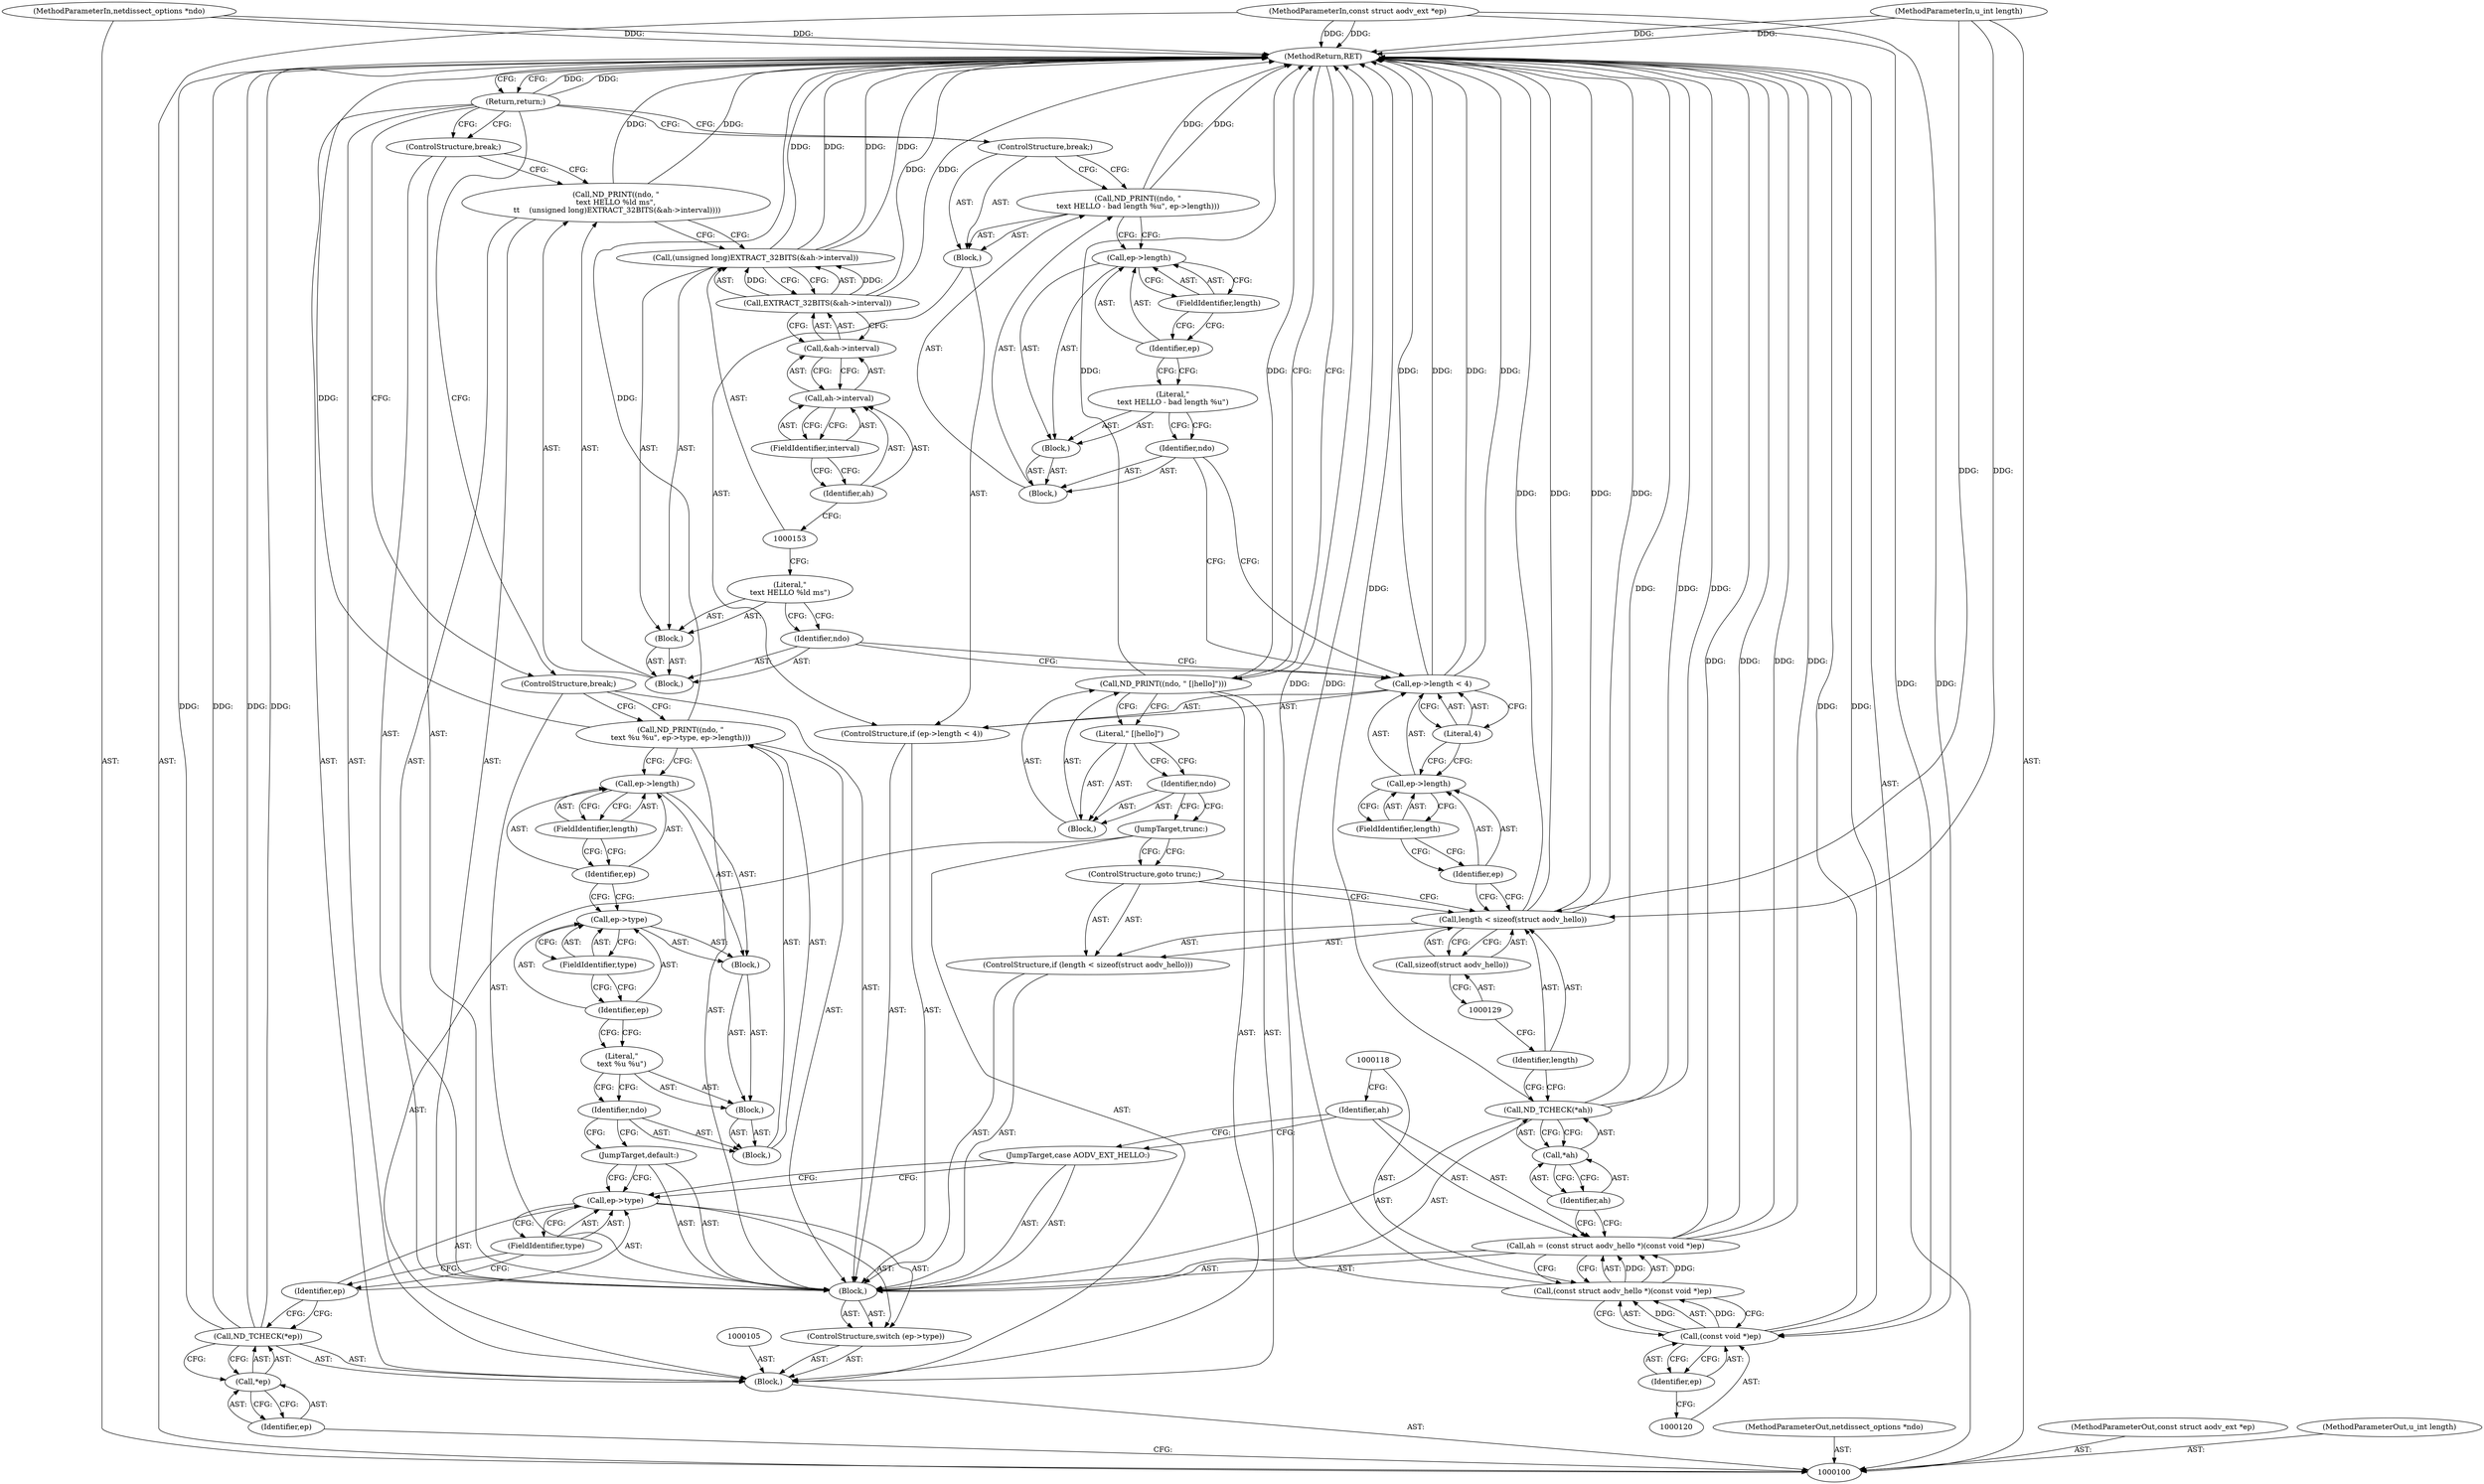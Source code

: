 digraph "0_tcpdump_cbddb98484ea8ec1deece351abd56e063d775b38" {
"1000180" [label="(MethodReturn,RET)"];
"1000101" [label="(MethodParameterIn,netdissect_options *ndo)"];
"1000234" [label="(MethodParameterOut,netdissect_options *ndo)"];
"1000123" [label="(Call,*ah)"];
"1000124" [label="(Identifier,ah)"];
"1000122" [label="(Call,ND_TCHECK(*ah))"];
"1000128" [label="(Call,sizeof(struct aodv_hello))"];
"1000125" [label="(ControlStructure,if (length < sizeof(struct aodv_hello)))"];
"1000126" [label="(Call,length < sizeof(struct aodv_hello))"];
"1000127" [label="(Identifier,length)"];
"1000130" [label="(ControlStructure,goto trunc;)"];
"1000135" [label="(FieldIdentifier,length)"];
"1000136" [label="(Literal,4)"];
"1000131" [label="(ControlStructure,if (ep->length < 4))"];
"1000137" [label="(Block,)"];
"1000132" [label="(Call,ep->length < 4)"];
"1000133" [label="(Call,ep->length)"];
"1000134" [label="(Identifier,ep)"];
"1000139" [label="(Block,)"];
"1000140" [label="(Identifier,ndo)"];
"1000141" [label="(Block,)"];
"1000142" [label="(Literal,\"\n\text HELLO - bad length %u\")"];
"1000138" [label="(Call,ND_PRINT((ndo, \"\n\text HELLO - bad length %u\", ep->length)))"];
"1000143" [label="(Call,ep->length)"];
"1000144" [label="(Identifier,ep)"];
"1000145" [label="(FieldIdentifier,length)"];
"1000146" [label="(ControlStructure,break;)"];
"1000148" [label="(Block,)"];
"1000149" [label="(Identifier,ndo)"];
"1000150" [label="(Block,)"];
"1000151" [label="(Literal,\"\n\text HELLO %ld ms\")"];
"1000147" [label="(Call,ND_PRINT((ndo, \"\n\text HELLO %ld ms\",\n \t\t    (unsigned long)EXTRACT_32BITS(&ah->interval))))"];
"1000154" [label="(Call,EXTRACT_32BITS(&ah->interval))"];
"1000155" [label="(Call,&ah->interval)"];
"1000156" [label="(Call,ah->interval)"];
"1000157" [label="(Identifier,ah)"];
"1000158" [label="(FieldIdentifier,interval)"];
"1000152" [label="(Call,(unsigned long)EXTRACT_32BITS(&ah->interval))"];
"1000159" [label="(ControlStructure,break;)"];
"1000102" [label="(MethodParameterIn,const struct aodv_ext *ep)"];
"1000235" [label="(MethodParameterOut,const struct aodv_ext *ep)"];
"1000103" [label="(MethodParameterIn,u_int length)"];
"1000236" [label="(MethodParameterOut,u_int length)"];
"1000160" [label="(JumpTarget,default:)"];
"1000162" [label="(Block,)"];
"1000163" [label="(Identifier,ndo)"];
"1000164" [label="(Block,)"];
"1000165" [label="(Literal,\"\n\text %u %u\")"];
"1000161" [label="(Call,ND_PRINT((ndo, \"\n\text %u %u\", ep->type, ep->length)))"];
"1000166" [label="(Block,)"];
"1000167" [label="(Call,ep->type)"];
"1000168" [label="(Identifier,ep)"];
"1000169" [label="(FieldIdentifier,type)"];
"1000170" [label="(Call,ep->length)"];
"1000171" [label="(Identifier,ep)"];
"1000172" [label="(FieldIdentifier,length)"];
"1000173" [label="(ControlStructure,break;)"];
"1000174" [label="(Return,return;)"];
"1000175" [label="(JumpTarget,trunc:)"];
"1000176" [label="(Call,ND_PRINT((ndo, \" [|hello]\")))"];
"1000177" [label="(Block,)"];
"1000178" [label="(Identifier,ndo)"];
"1000179" [label="(Literal,\" [|hello]\")"];
"1000104" [label="(Block,)"];
"1000106" [label="(Call,ND_TCHECK(*ep))"];
"1000107" [label="(Call,*ep)"];
"1000108" [label="(Identifier,ep)"];
"1000110" [label="(Call,ep->type)"];
"1000111" [label="(Identifier,ep)"];
"1000112" [label="(FieldIdentifier,type)"];
"1000109" [label="(ControlStructure,switch (ep->type))"];
"1000113" [label="(Block,)"];
"1000114" [label="(JumpTarget,case AODV_EXT_HELLO:)"];
"1000115" [label="(Call,ah = (const struct aodv_hello *)(const void *)ep)"];
"1000116" [label="(Identifier,ah)"];
"1000119" [label="(Call,(const void *)ep)"];
"1000121" [label="(Identifier,ep)"];
"1000117" [label="(Call,(const struct aodv_hello *)(const void *)ep)"];
"1000180" -> "1000100"  [label="AST: "];
"1000180" -> "1000174"  [label="CFG: "];
"1000180" -> "1000176"  [label="CFG: "];
"1000174" -> "1000180"  [label="DDG: "];
"1000115" -> "1000180"  [label="DDG: "];
"1000115" -> "1000180"  [label="DDG: "];
"1000126" -> "1000180"  [label="DDG: "];
"1000126" -> "1000180"  [label="DDG: "];
"1000106" -> "1000180"  [label="DDG: "];
"1000106" -> "1000180"  [label="DDG: "];
"1000152" -> "1000180"  [label="DDG: "];
"1000152" -> "1000180"  [label="DDG: "];
"1000176" -> "1000180"  [label="DDG: "];
"1000101" -> "1000180"  [label="DDG: "];
"1000122" -> "1000180"  [label="DDG: "];
"1000122" -> "1000180"  [label="DDG: "];
"1000117" -> "1000180"  [label="DDG: "];
"1000132" -> "1000180"  [label="DDG: "];
"1000132" -> "1000180"  [label="DDG: "];
"1000154" -> "1000180"  [label="DDG: "];
"1000103" -> "1000180"  [label="DDG: "];
"1000119" -> "1000180"  [label="DDG: "];
"1000102" -> "1000180"  [label="DDG: "];
"1000138" -> "1000180"  [label="DDG: "];
"1000147" -> "1000180"  [label="DDG: "];
"1000161" -> "1000180"  [label="DDG: "];
"1000101" -> "1000100"  [label="AST: "];
"1000101" -> "1000180"  [label="DDG: "];
"1000234" -> "1000100"  [label="AST: "];
"1000123" -> "1000122"  [label="AST: "];
"1000123" -> "1000124"  [label="CFG: "];
"1000124" -> "1000123"  [label="AST: "];
"1000122" -> "1000123"  [label="CFG: "];
"1000124" -> "1000123"  [label="AST: "];
"1000124" -> "1000115"  [label="CFG: "];
"1000123" -> "1000124"  [label="CFG: "];
"1000122" -> "1000113"  [label="AST: "];
"1000122" -> "1000123"  [label="CFG: "];
"1000123" -> "1000122"  [label="AST: "];
"1000127" -> "1000122"  [label="CFG: "];
"1000122" -> "1000180"  [label="DDG: "];
"1000122" -> "1000180"  [label="DDG: "];
"1000128" -> "1000126"  [label="AST: "];
"1000128" -> "1000129"  [label="CFG: "];
"1000129" -> "1000128"  [label="AST: "];
"1000126" -> "1000128"  [label="CFG: "];
"1000125" -> "1000113"  [label="AST: "];
"1000126" -> "1000125"  [label="AST: "];
"1000130" -> "1000125"  [label="AST: "];
"1000126" -> "1000125"  [label="AST: "];
"1000126" -> "1000128"  [label="CFG: "];
"1000127" -> "1000126"  [label="AST: "];
"1000128" -> "1000126"  [label="AST: "];
"1000130" -> "1000126"  [label="CFG: "];
"1000134" -> "1000126"  [label="CFG: "];
"1000126" -> "1000180"  [label="DDG: "];
"1000126" -> "1000180"  [label="DDG: "];
"1000103" -> "1000126"  [label="DDG: "];
"1000127" -> "1000126"  [label="AST: "];
"1000127" -> "1000122"  [label="CFG: "];
"1000129" -> "1000127"  [label="CFG: "];
"1000130" -> "1000125"  [label="AST: "];
"1000130" -> "1000126"  [label="CFG: "];
"1000175" -> "1000130"  [label="CFG: "];
"1000135" -> "1000133"  [label="AST: "];
"1000135" -> "1000134"  [label="CFG: "];
"1000133" -> "1000135"  [label="CFG: "];
"1000136" -> "1000132"  [label="AST: "];
"1000136" -> "1000133"  [label="CFG: "];
"1000132" -> "1000136"  [label="CFG: "];
"1000131" -> "1000113"  [label="AST: "];
"1000132" -> "1000131"  [label="AST: "];
"1000137" -> "1000131"  [label="AST: "];
"1000137" -> "1000131"  [label="AST: "];
"1000138" -> "1000137"  [label="AST: "];
"1000146" -> "1000137"  [label="AST: "];
"1000132" -> "1000131"  [label="AST: "];
"1000132" -> "1000136"  [label="CFG: "];
"1000133" -> "1000132"  [label="AST: "];
"1000136" -> "1000132"  [label="AST: "];
"1000140" -> "1000132"  [label="CFG: "];
"1000149" -> "1000132"  [label="CFG: "];
"1000132" -> "1000180"  [label="DDG: "];
"1000132" -> "1000180"  [label="DDG: "];
"1000133" -> "1000132"  [label="AST: "];
"1000133" -> "1000135"  [label="CFG: "];
"1000134" -> "1000133"  [label="AST: "];
"1000135" -> "1000133"  [label="AST: "];
"1000136" -> "1000133"  [label="CFG: "];
"1000134" -> "1000133"  [label="AST: "];
"1000134" -> "1000126"  [label="CFG: "];
"1000135" -> "1000134"  [label="CFG: "];
"1000139" -> "1000138"  [label="AST: "];
"1000140" -> "1000139"  [label="AST: "];
"1000141" -> "1000139"  [label="AST: "];
"1000140" -> "1000139"  [label="AST: "];
"1000140" -> "1000132"  [label="CFG: "];
"1000142" -> "1000140"  [label="CFG: "];
"1000141" -> "1000139"  [label="AST: "];
"1000142" -> "1000141"  [label="AST: "];
"1000143" -> "1000141"  [label="AST: "];
"1000142" -> "1000141"  [label="AST: "];
"1000142" -> "1000140"  [label="CFG: "];
"1000144" -> "1000142"  [label="CFG: "];
"1000138" -> "1000137"  [label="AST: "];
"1000138" -> "1000143"  [label="CFG: "];
"1000139" -> "1000138"  [label="AST: "];
"1000146" -> "1000138"  [label="CFG: "];
"1000138" -> "1000180"  [label="DDG: "];
"1000143" -> "1000141"  [label="AST: "];
"1000143" -> "1000145"  [label="CFG: "];
"1000144" -> "1000143"  [label="AST: "];
"1000145" -> "1000143"  [label="AST: "];
"1000138" -> "1000143"  [label="CFG: "];
"1000144" -> "1000143"  [label="AST: "];
"1000144" -> "1000142"  [label="CFG: "];
"1000145" -> "1000144"  [label="CFG: "];
"1000145" -> "1000143"  [label="AST: "];
"1000145" -> "1000144"  [label="CFG: "];
"1000143" -> "1000145"  [label="CFG: "];
"1000146" -> "1000137"  [label="AST: "];
"1000146" -> "1000138"  [label="CFG: "];
"1000174" -> "1000146"  [label="CFG: "];
"1000148" -> "1000147"  [label="AST: "];
"1000149" -> "1000148"  [label="AST: "];
"1000150" -> "1000148"  [label="AST: "];
"1000149" -> "1000148"  [label="AST: "];
"1000149" -> "1000132"  [label="CFG: "];
"1000151" -> "1000149"  [label="CFG: "];
"1000150" -> "1000148"  [label="AST: "];
"1000151" -> "1000150"  [label="AST: "];
"1000152" -> "1000150"  [label="AST: "];
"1000151" -> "1000150"  [label="AST: "];
"1000151" -> "1000149"  [label="CFG: "];
"1000153" -> "1000151"  [label="CFG: "];
"1000147" -> "1000113"  [label="AST: "];
"1000147" -> "1000152"  [label="CFG: "];
"1000148" -> "1000147"  [label="AST: "];
"1000159" -> "1000147"  [label="CFG: "];
"1000147" -> "1000180"  [label="DDG: "];
"1000154" -> "1000152"  [label="AST: "];
"1000154" -> "1000155"  [label="CFG: "];
"1000155" -> "1000154"  [label="AST: "];
"1000152" -> "1000154"  [label="CFG: "];
"1000154" -> "1000180"  [label="DDG: "];
"1000154" -> "1000152"  [label="DDG: "];
"1000155" -> "1000154"  [label="AST: "];
"1000155" -> "1000156"  [label="CFG: "];
"1000156" -> "1000155"  [label="AST: "];
"1000154" -> "1000155"  [label="CFG: "];
"1000156" -> "1000155"  [label="AST: "];
"1000156" -> "1000158"  [label="CFG: "];
"1000157" -> "1000156"  [label="AST: "];
"1000158" -> "1000156"  [label="AST: "];
"1000155" -> "1000156"  [label="CFG: "];
"1000157" -> "1000156"  [label="AST: "];
"1000157" -> "1000153"  [label="CFG: "];
"1000158" -> "1000157"  [label="CFG: "];
"1000158" -> "1000156"  [label="AST: "];
"1000158" -> "1000157"  [label="CFG: "];
"1000156" -> "1000158"  [label="CFG: "];
"1000152" -> "1000150"  [label="AST: "];
"1000152" -> "1000154"  [label="CFG: "];
"1000153" -> "1000152"  [label="AST: "];
"1000154" -> "1000152"  [label="AST: "];
"1000147" -> "1000152"  [label="CFG: "];
"1000152" -> "1000180"  [label="DDG: "];
"1000152" -> "1000180"  [label="DDG: "];
"1000154" -> "1000152"  [label="DDG: "];
"1000159" -> "1000113"  [label="AST: "];
"1000159" -> "1000147"  [label="CFG: "];
"1000174" -> "1000159"  [label="CFG: "];
"1000102" -> "1000100"  [label="AST: "];
"1000102" -> "1000180"  [label="DDG: "];
"1000102" -> "1000119"  [label="DDG: "];
"1000235" -> "1000100"  [label="AST: "];
"1000103" -> "1000100"  [label="AST: "];
"1000103" -> "1000180"  [label="DDG: "];
"1000103" -> "1000126"  [label="DDG: "];
"1000236" -> "1000100"  [label="AST: "];
"1000160" -> "1000113"  [label="AST: "];
"1000160" -> "1000110"  [label="CFG: "];
"1000163" -> "1000160"  [label="CFG: "];
"1000162" -> "1000161"  [label="AST: "];
"1000163" -> "1000162"  [label="AST: "];
"1000164" -> "1000162"  [label="AST: "];
"1000163" -> "1000162"  [label="AST: "];
"1000163" -> "1000160"  [label="CFG: "];
"1000165" -> "1000163"  [label="CFG: "];
"1000164" -> "1000162"  [label="AST: "];
"1000165" -> "1000164"  [label="AST: "];
"1000166" -> "1000164"  [label="AST: "];
"1000165" -> "1000164"  [label="AST: "];
"1000165" -> "1000163"  [label="CFG: "];
"1000168" -> "1000165"  [label="CFG: "];
"1000161" -> "1000113"  [label="AST: "];
"1000161" -> "1000170"  [label="CFG: "];
"1000162" -> "1000161"  [label="AST: "];
"1000173" -> "1000161"  [label="CFG: "];
"1000161" -> "1000180"  [label="DDG: "];
"1000166" -> "1000164"  [label="AST: "];
"1000167" -> "1000166"  [label="AST: "];
"1000170" -> "1000166"  [label="AST: "];
"1000167" -> "1000166"  [label="AST: "];
"1000167" -> "1000169"  [label="CFG: "];
"1000168" -> "1000167"  [label="AST: "];
"1000169" -> "1000167"  [label="AST: "];
"1000171" -> "1000167"  [label="CFG: "];
"1000168" -> "1000167"  [label="AST: "];
"1000168" -> "1000165"  [label="CFG: "];
"1000169" -> "1000168"  [label="CFG: "];
"1000169" -> "1000167"  [label="AST: "];
"1000169" -> "1000168"  [label="CFG: "];
"1000167" -> "1000169"  [label="CFG: "];
"1000170" -> "1000166"  [label="AST: "];
"1000170" -> "1000172"  [label="CFG: "];
"1000171" -> "1000170"  [label="AST: "];
"1000172" -> "1000170"  [label="AST: "];
"1000161" -> "1000170"  [label="CFG: "];
"1000171" -> "1000170"  [label="AST: "];
"1000171" -> "1000167"  [label="CFG: "];
"1000172" -> "1000171"  [label="CFG: "];
"1000172" -> "1000170"  [label="AST: "];
"1000172" -> "1000171"  [label="CFG: "];
"1000170" -> "1000172"  [label="CFG: "];
"1000173" -> "1000113"  [label="AST: "];
"1000173" -> "1000161"  [label="CFG: "];
"1000174" -> "1000173"  [label="CFG: "];
"1000174" -> "1000104"  [label="AST: "];
"1000174" -> "1000146"  [label="CFG: "];
"1000174" -> "1000159"  [label="CFG: "];
"1000174" -> "1000173"  [label="CFG: "];
"1000180" -> "1000174"  [label="CFG: "];
"1000174" -> "1000180"  [label="DDG: "];
"1000175" -> "1000104"  [label="AST: "];
"1000175" -> "1000130"  [label="CFG: "];
"1000178" -> "1000175"  [label="CFG: "];
"1000176" -> "1000104"  [label="AST: "];
"1000176" -> "1000179"  [label="CFG: "];
"1000177" -> "1000176"  [label="AST: "];
"1000180" -> "1000176"  [label="CFG: "];
"1000176" -> "1000180"  [label="DDG: "];
"1000177" -> "1000176"  [label="AST: "];
"1000178" -> "1000177"  [label="AST: "];
"1000179" -> "1000177"  [label="AST: "];
"1000178" -> "1000177"  [label="AST: "];
"1000178" -> "1000175"  [label="CFG: "];
"1000179" -> "1000178"  [label="CFG: "];
"1000179" -> "1000177"  [label="AST: "];
"1000179" -> "1000178"  [label="CFG: "];
"1000176" -> "1000179"  [label="CFG: "];
"1000104" -> "1000100"  [label="AST: "];
"1000105" -> "1000104"  [label="AST: "];
"1000106" -> "1000104"  [label="AST: "];
"1000109" -> "1000104"  [label="AST: "];
"1000174" -> "1000104"  [label="AST: "];
"1000175" -> "1000104"  [label="AST: "];
"1000176" -> "1000104"  [label="AST: "];
"1000106" -> "1000104"  [label="AST: "];
"1000106" -> "1000107"  [label="CFG: "];
"1000107" -> "1000106"  [label="AST: "];
"1000111" -> "1000106"  [label="CFG: "];
"1000106" -> "1000180"  [label="DDG: "];
"1000106" -> "1000180"  [label="DDG: "];
"1000107" -> "1000106"  [label="AST: "];
"1000107" -> "1000108"  [label="CFG: "];
"1000108" -> "1000107"  [label="AST: "];
"1000106" -> "1000107"  [label="CFG: "];
"1000108" -> "1000107"  [label="AST: "];
"1000108" -> "1000100"  [label="CFG: "];
"1000107" -> "1000108"  [label="CFG: "];
"1000110" -> "1000109"  [label="AST: "];
"1000110" -> "1000112"  [label="CFG: "];
"1000111" -> "1000110"  [label="AST: "];
"1000112" -> "1000110"  [label="AST: "];
"1000114" -> "1000110"  [label="CFG: "];
"1000160" -> "1000110"  [label="CFG: "];
"1000111" -> "1000110"  [label="AST: "];
"1000111" -> "1000106"  [label="CFG: "];
"1000112" -> "1000111"  [label="CFG: "];
"1000112" -> "1000110"  [label="AST: "];
"1000112" -> "1000111"  [label="CFG: "];
"1000110" -> "1000112"  [label="CFG: "];
"1000109" -> "1000104"  [label="AST: "];
"1000110" -> "1000109"  [label="AST: "];
"1000113" -> "1000109"  [label="AST: "];
"1000113" -> "1000109"  [label="AST: "];
"1000114" -> "1000113"  [label="AST: "];
"1000115" -> "1000113"  [label="AST: "];
"1000122" -> "1000113"  [label="AST: "];
"1000125" -> "1000113"  [label="AST: "];
"1000131" -> "1000113"  [label="AST: "];
"1000147" -> "1000113"  [label="AST: "];
"1000159" -> "1000113"  [label="AST: "];
"1000160" -> "1000113"  [label="AST: "];
"1000161" -> "1000113"  [label="AST: "];
"1000173" -> "1000113"  [label="AST: "];
"1000114" -> "1000113"  [label="AST: "];
"1000114" -> "1000110"  [label="CFG: "];
"1000116" -> "1000114"  [label="CFG: "];
"1000115" -> "1000113"  [label="AST: "];
"1000115" -> "1000117"  [label="CFG: "];
"1000116" -> "1000115"  [label="AST: "];
"1000117" -> "1000115"  [label="AST: "];
"1000124" -> "1000115"  [label="CFG: "];
"1000115" -> "1000180"  [label="DDG: "];
"1000115" -> "1000180"  [label="DDG: "];
"1000117" -> "1000115"  [label="DDG: "];
"1000116" -> "1000115"  [label="AST: "];
"1000116" -> "1000114"  [label="CFG: "];
"1000118" -> "1000116"  [label="CFG: "];
"1000119" -> "1000117"  [label="AST: "];
"1000119" -> "1000121"  [label="CFG: "];
"1000120" -> "1000119"  [label="AST: "];
"1000121" -> "1000119"  [label="AST: "];
"1000117" -> "1000119"  [label="CFG: "];
"1000119" -> "1000180"  [label="DDG: "];
"1000119" -> "1000117"  [label="DDG: "];
"1000102" -> "1000119"  [label="DDG: "];
"1000121" -> "1000119"  [label="AST: "];
"1000121" -> "1000120"  [label="CFG: "];
"1000119" -> "1000121"  [label="CFG: "];
"1000117" -> "1000115"  [label="AST: "];
"1000117" -> "1000119"  [label="CFG: "];
"1000118" -> "1000117"  [label="AST: "];
"1000119" -> "1000117"  [label="AST: "];
"1000115" -> "1000117"  [label="CFG: "];
"1000117" -> "1000180"  [label="DDG: "];
"1000117" -> "1000115"  [label="DDG: "];
"1000119" -> "1000117"  [label="DDG: "];
}

